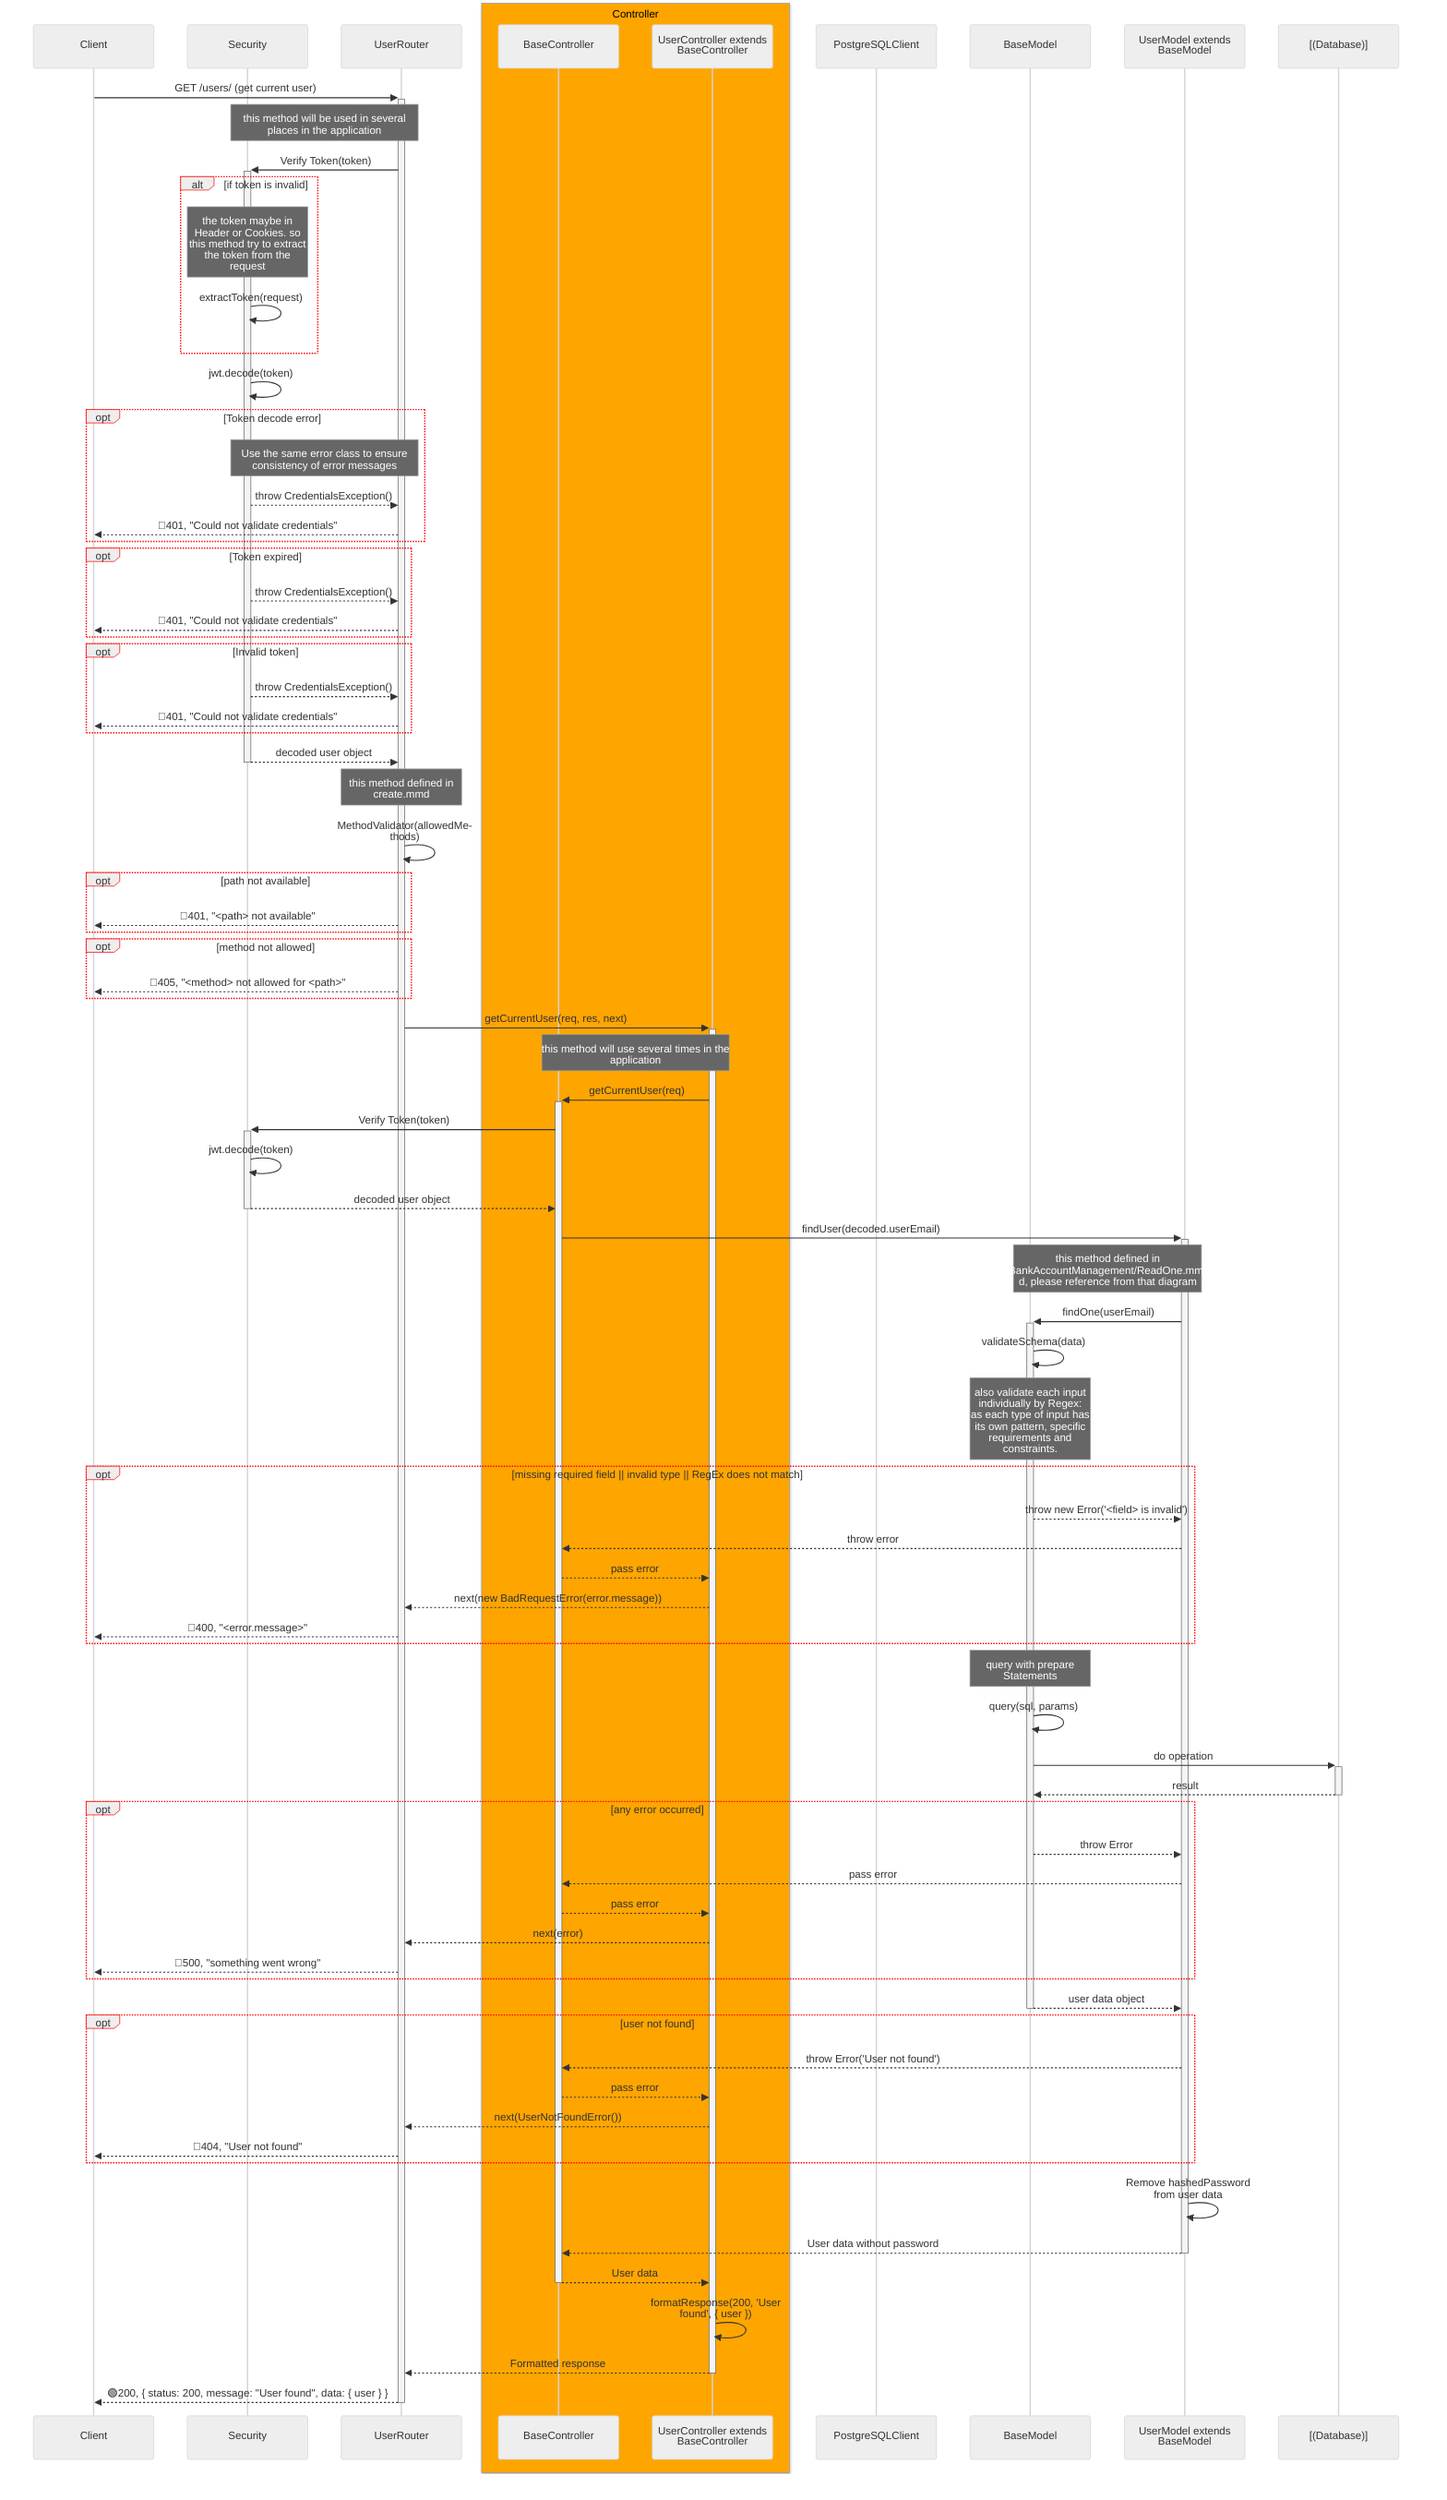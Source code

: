 %%{
    init: {
        "theme":"neutral",
        "themeVariables": {
            'labelBoxBorderColor': '#ff0000'
        },
        "sequence": { 
            "wrap": true, 
            "width": 180 
        } 
    }
}%%
sequenceDiagram
    participant Client
    participant Sec as Security
    participant Router as UserRouter
    box orange Controller
        participant BaseCont as BaseController
        participant Cont as UserController extends BaseController
    end
    participant PGClient as PostgreSQLClient
    participant BaseModel as BaseModel 
    participant Model as UserModel extends BaseModel
    participant DB as [(Database)]

    %% Get User
    Client->>+Router: GET /users/ (get current user)
    Note over Sec, Router: this method will be used in several places in the application
    Router->>+Sec: Verify Token(token)
    alt if token is invalid
    Note over Sec: the token maybe in Header or Cookies. so this method try to extract the token from the request
        Sec->>Sec: extractToken(request)
    end
    Sec->>Sec: jwt.decode(token)
    opt Token decode error
        Note over Sec, Router: Use the same error class to ensure consistency of error messages 
        Sec-->>Router: throw CredentialsException()
        Router-->>Client: 🔴401, "Could not validate credentials"
    end
    opt Token expired
        Sec-->>Router: throw CredentialsException()
        Router-->>Client: 🔴401, "Could not validate credentials"
    end
    opt Invalid token
        Sec-->>Router: throw CredentialsException()
        Router-->>Client: 🔴401, "Could not validate credentials"
    end
    Sec-->>-Router: decoded user object
    Note over Router : this method defined in create.mmd
    Router->>Router: MethodValidator(allowedMethods)
    opt path not available
        Router-->>Client: 🔴401, "<path> not available"
    end
    opt method not allowed
        Router-->>Client: 🔴405, "<method> not allowed for <path>"
    end
    Router->>+Cont: getCurrentUser(req, res, next)
    Note over Cont, BaseCont: this method will use several times in the application
    Cont->>+BaseCont: getCurrentUser(req)
    BaseCont->>+Sec: Verify Token(token)
    Sec->>Sec: jwt.decode(token)
    Sec-->>-BaseCont: decoded user object

    BaseCont->>+Model: findUser(decoded.userEmail)
    Note over Model, BaseModel: this method defined in BankAccountManagement/ReadOne.mmd, please reference from that diagram
    Model->>+BaseModel: findOne(userEmail)
    BaseModel->>BaseModel: validateSchema(data) 
    Note over BaseModel: also validate each input individually by Regex: as each type of input has its own pattern, specific requirements and constraints.
    opt missing required field || invalid type || RegEx does not match
        BaseModel-->>Model: throw new Error('<field> is invalid')
        Model-->>BaseCont: throw error
        BaseCont-->>Cont: pass error
        Cont-->>Router: next(new BadRequestError(error.message))
        Router-->>Client: 🔴400, "<error.message>"
    end
    Note over BaseModel: query with prepare Statements
    BaseModel->>BaseModel: query(sql, params)
    BaseModel->>+DB: do operation
    DB-->>-BaseModel: result
    opt any error occurred
        BaseModel-->>Model: throw Error
        Model-->>BaseCont: pass error
        BaseCont-->>Cont: pass error
        Cont-->>Router: next(error)
        Router-->>Client: 🔴500, "something went wrong"
    end
    BaseModel-->>-Model: user data object
    opt user not found
        Model-->>BaseCont: throw Error('User not found')
        BaseCont-->>Cont: pass error
        Cont-->>Router: next(UserNotFoundError())
        Router-->>Client: 🔴404, "User not found"
    end
    Model->>Model: Remove hashedPassword from user data
    Model-->>-BaseCont: User data without password

    BaseCont-->>-Cont: User data
    Cont->>Cont: formatResponse(200, 'User found', { user })
    Cont-->>-Router: Formatted response
    Router-->>-Client: 🟢200, { status: 200, message: "User found", data: { user } }